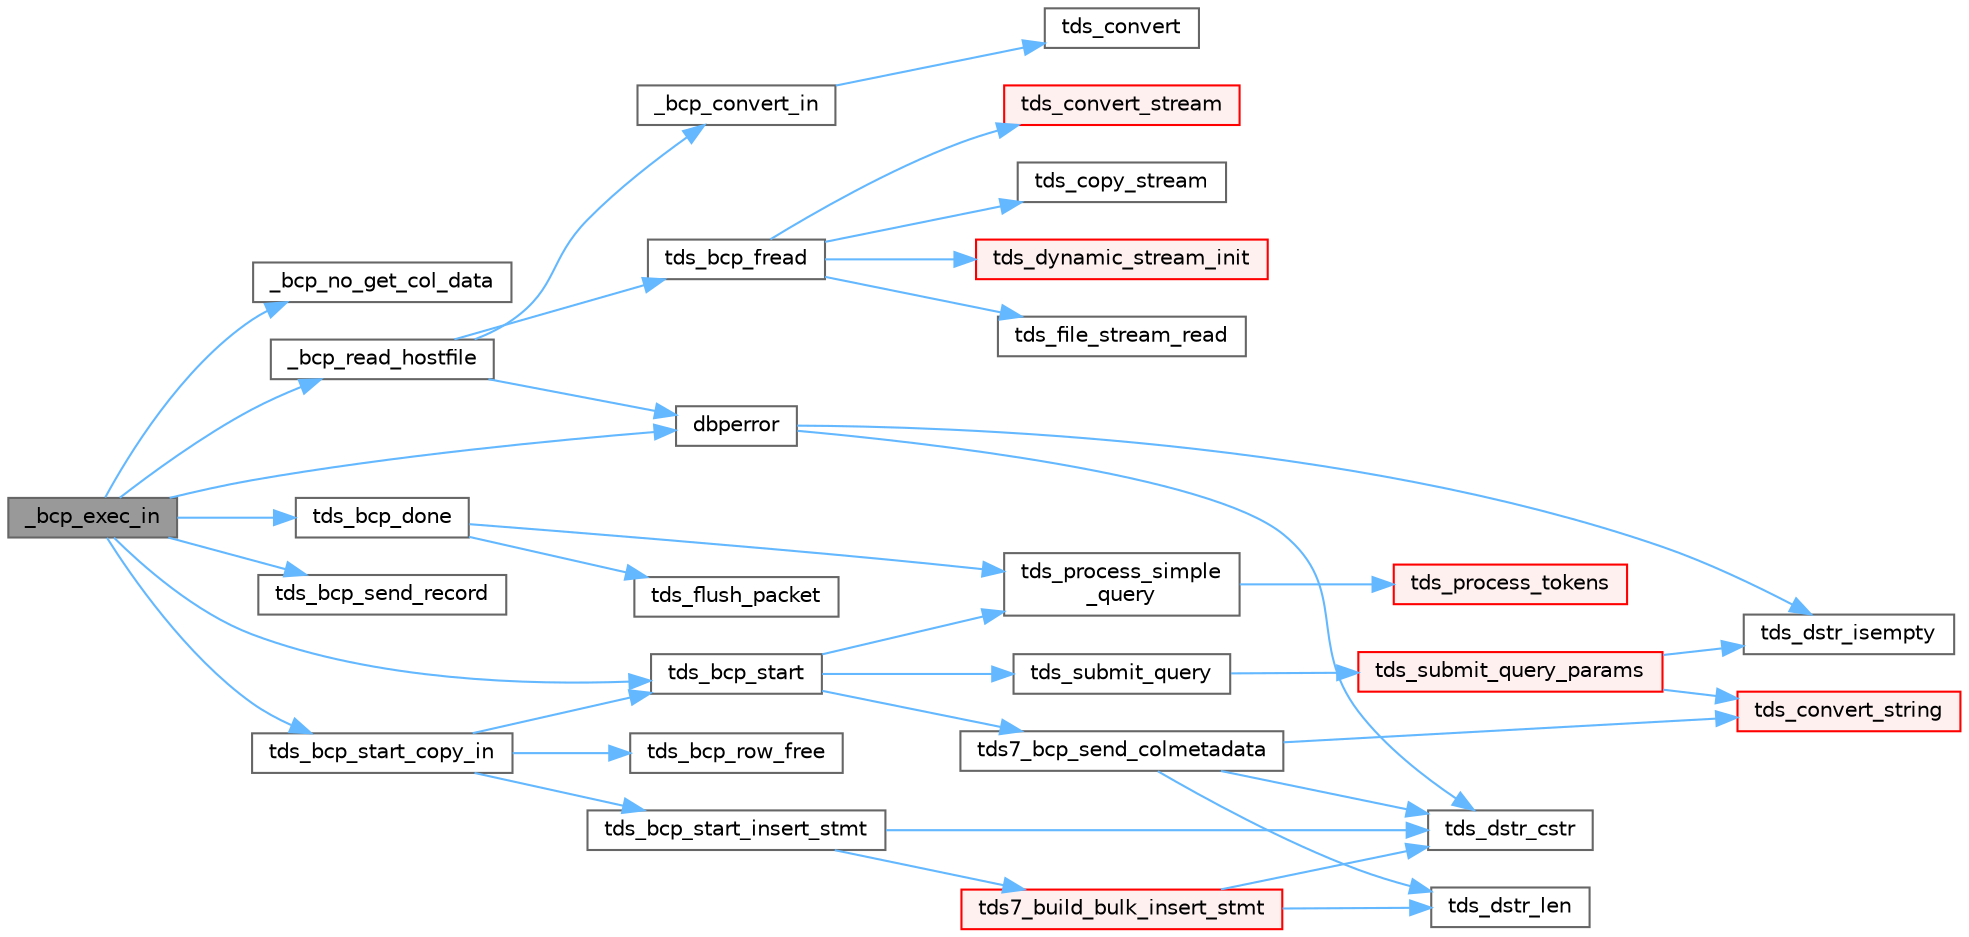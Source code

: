 digraph "_bcp_exec_in"
{
 // LATEX_PDF_SIZE
  bgcolor="transparent";
  edge [fontname=Helvetica,fontsize=10,labelfontname=Helvetica,labelfontsize=10];
  node [fontname=Helvetica,fontsize=10,shape=box,height=0.2,width=0.4];
  rankdir="LR";
  Node1 [id="Node000001",label="_bcp_exec_in",height=0.2,width=0.4,color="gray40", fillcolor="grey60", style="filled", fontcolor="black",tooltip=" "];
  Node1 -> Node2 [id="edge1_Node000001_Node000002",color="steelblue1",style="solid",tooltip=" "];
  Node2 [id="Node000002",label="_bcp_no_get_col_data",height=0.2,width=0.4,color="grey40", fillcolor="white", style="filled",URL="$a01444.html#ad53f508d8f2177a898f8022736834afd",tooltip="Function to read data from file."];
  Node1 -> Node3 [id="edge2_Node000001_Node000003",color="steelblue1",style="solid",tooltip=" "];
  Node3 [id="Node000003",label="_bcp_read_hostfile",height=0.2,width=0.4,color="grey40", fillcolor="white", style="filled",URL="$a00566.html#ga1b57d952a9d72f375c3296124affa908",tooltip=" "];
  Node3 -> Node4 [id="edge3_Node000003_Node000004",color="steelblue1",style="solid",tooltip=" "];
  Node4 [id="Node000004",label="_bcp_convert_in",height=0.2,width=0.4,color="grey40", fillcolor="white", style="filled",URL="$a01444.html#a4e7740b6f755d7d3f2502a47b7d71a85",tooltip="Convert column for input to a table."];
  Node4 -> Node5 [id="edge4_Node000004_Node000005",color="steelblue1",style="solid",tooltip=" "];
  Node5 [id="Node000005",label="tds_convert",height=0.2,width=0.4,color="grey40", fillcolor="white", style="filled",URL="$a00575.html#gad83c146aa5ba3f1515557d6b5248494a",tooltip="tds_convert convert a type to another."];
  Node3 -> Node6 [id="edge5_Node000003_Node000006",color="steelblue1",style="solid",tooltip=" "];
  Node6 [id="Node000006",label="dbperror",height=0.2,width=0.4,color="grey40", fillcolor="white", style="filled",URL="$a00569.html#ga302a4ce6559b81808e3be51615cd1b67",tooltip="Call client-installed error handler."];
  Node6 -> Node7 [id="edge6_Node000006_Node000007",color="steelblue1",style="solid",tooltip=" "];
  Node7 [id="Node000007",label="tds_dstr_cstr",height=0.2,width=0.4,color="grey40", fillcolor="white", style="filled",URL="$a00581.html#gac536f0e4d77d3cff5702719362ec1766",tooltip="Returns a C version (NUL terminated string) of dstr."];
  Node6 -> Node8 [id="edge7_Node000006_Node000008",color="steelblue1",style="solid",tooltip=" "];
  Node8 [id="Node000008",label="tds_dstr_isempty",height=0.2,width=0.4,color="grey40", fillcolor="white", style="filled",URL="$a00581.html#ga197c6af67f2e7469d06c2aa055917b1e",tooltip="test if string is empty"];
  Node3 -> Node9 [id="edge8_Node000003_Node000009",color="steelblue1",style="solid",tooltip=" "];
  Node9 [id="Node000009",label="tds_bcp_fread",height=0.2,width=0.4,color="grey40", fillcolor="white", style="filled",URL="$a00251.html#a86ac92bd8a3c61a413d27150ec9bc202",tooltip="Read a data file, passing the data through iconv()."];
  Node9 -> Node10 [id="edge9_Node000009_Node000010",color="steelblue1",style="solid",tooltip=" "];
  Node10 [id="Node000010",label="tds_convert_stream",height=0.2,width=0.4,color="red", fillcolor="#FFF0F0", style="filled",URL="$a01459.html#a9d8eb43a81ff58ab423dce0ce95b9564",tooltip="Reads and writes from a stream converting characters."];
  Node9 -> Node14 [id="edge10_Node000009_Node000014",color="steelblue1",style="solid",tooltip=" "];
  Node14 [id="Node000014",label="tds_copy_stream",height=0.2,width=0.4,color="grey40", fillcolor="white", style="filled",URL="$a01459.html#a50bc3749988d1c3c441044fc07ab44e4",tooltip="Reads and writes from a stream to another."];
  Node9 -> Node15 [id="edge11_Node000009_Node000015",color="steelblue1",style="solid",tooltip=" "];
  Node15 [id="Node000015",label="tds_dynamic_stream_init",height=0.2,width=0.4,color="red", fillcolor="#FFF0F0", style="filled",URL="$a01459.html#a4f9e40da6941cb9407d0da5bc3030517",tooltip="Initialize a dynamic output stream."];
  Node9 -> Node18 [id="edge12_Node000009_Node000018",color="steelblue1",style="solid",tooltip=" "];
  Node18 [id="Node000018",label="tds_file_stream_read",height=0.2,width=0.4,color="grey40", fillcolor="white", style="filled",URL="$a00251.html#a1b83c9db016b481aa1fa0352f976d50d",tooltip="Reads a chunk of data from file stream checking for terminator."];
  Node1 -> Node6 [id="edge13_Node000001_Node000006",color="steelblue1",style="solid",tooltip=" "];
  Node1 -> Node19 [id="edge14_Node000001_Node000019",color="steelblue1",style="solid",tooltip=" "];
  Node19 [id="Node000019",label="tds_bcp_done",height=0.2,width=0.4,color="grey40", fillcolor="white", style="filled",URL="$a00251.html#ade7df2db455b61edc83819ad60edb339",tooltip="Tell we finished sending BCP data to server."];
  Node19 -> Node20 [id="edge15_Node000019_Node000020",color="steelblue1",style="solid",tooltip=" "];
  Node20 [id="Node000020",label="tds_flush_packet",height=0.2,width=0.4,color="grey40", fillcolor="white", style="filled",URL="$a00579.html#ga5feb53554e8917a81bbbc332163a61fb",tooltip="Flush packet to server."];
  Node19 -> Node21 [id="edge16_Node000019_Node000021",color="steelblue1",style="solid",tooltip=" "];
  Node21 [id="Node000021",label="tds_process_simple\l_query",height=0.2,width=0.4,color="grey40", fillcolor="white", style="filled",URL="$a00580.html#gaeeb1562044786ea17bea361ed83e6946",tooltip="Process results for simple query as \"SET TEXTSIZE\" or \"USE dbname\" If the statement returns results,..."];
  Node21 -> Node22 [id="edge17_Node000021_Node000022",color="steelblue1",style="solid",tooltip=" "];
  Node22 [id="Node000022",label="tds_process_tokens",height=0.2,width=0.4,color="red", fillcolor="#FFF0F0", style="filled",URL="$a00580.html#gabfc9de1d1fe718818caf63a4be4035a6",tooltip="process all streams."];
  Node1 -> Node110 [id="edge18_Node000001_Node000110",color="steelblue1",style="solid",tooltip=" "];
  Node110 [id="Node000110",label="tds_bcp_send_record",height=0.2,width=0.4,color="grey40", fillcolor="white", style="filled",URL="$a00251.html#ad9e44450025cbcee1ad81d7e5a2cc099",tooltip="Send one row of data to server."];
  Node1 -> Node111 [id="edge19_Node000001_Node000111",color="steelblue1",style="solid",tooltip=" "];
  Node111 [id="Node000111",label="tds_bcp_start",height=0.2,width=0.4,color="grey40", fillcolor="white", style="filled",URL="$a00251.html#a8208eef2a3974ae1f0cf3c8c8ab011ce",tooltip="Start sending BCP data to server."];
  Node111 -> Node112 [id="edge20_Node000111_Node000112",color="steelblue1",style="solid",tooltip=" "];
  Node112 [id="Node000112",label="tds7_bcp_send_colmetadata",height=0.2,width=0.4,color="grey40", fillcolor="white", style="filled",URL="$a00251.html#a4daaa551e54dbd978650e2eef89e09ff",tooltip="Send BCP metadata to server."];
  Node112 -> Node113 [id="edge21_Node000112_Node000113",color="steelblue1",style="solid",tooltip=" "];
  Node113 [id="Node000113",label="tds_convert_string",height=0.2,width=0.4,color="red", fillcolor="#FFF0F0", style="filled",URL="$a00578.html#gad5b76c688898b86984d09628f030d01c",tooltip="Convert a string in an allocated buffer."];
  Node112 -> Node7 [id="edge22_Node000112_Node000007",color="steelblue1",style="solid",tooltip=" "];
  Node112 -> Node114 [id="edge23_Node000112_Node000114",color="steelblue1",style="solid",tooltip=" "];
  Node114 [id="Node000114",label="tds_dstr_len",height=0.2,width=0.4,color="grey40", fillcolor="white", style="filled",URL="$a00581.html#ga396f139e4f886ac1b224a735138e73dd",tooltip="Returns the length of the string in bytes."];
  Node111 -> Node21 [id="edge24_Node000111_Node000021",color="steelblue1",style="solid",tooltip=" "];
  Node111 -> Node115 [id="edge25_Node000111_Node000115",color="steelblue1",style="solid",tooltip=" "];
  Node115 [id="Node000115",label="tds_submit_query",height=0.2,width=0.4,color="grey40", fillcolor="white", style="filled",URL="$a00578.html#ga5a29ae7f99d089dc3cea85ec6ee5f3ab",tooltip="Sends a language string to the database server for processing."];
  Node115 -> Node116 [id="edge26_Node000115_Node000116",color="steelblue1",style="solid",tooltip=" "];
  Node116 [id="Node000116",label="tds_submit_query_params",height=0.2,width=0.4,color="red", fillcolor="#FFF0F0", style="filled",URL="$a00578.html#ga95e0fccedc459a4404f496eec74a369a",tooltip="Sends a language string to the database server for processing."];
  Node116 -> Node113 [id="edge27_Node000116_Node000113",color="steelblue1",style="solid",tooltip=" "];
  Node116 -> Node8 [id="edge28_Node000116_Node000008",color="steelblue1",style="solid",tooltip=" "];
  Node1 -> Node135 [id="edge29_Node000001_Node000135",color="steelblue1",style="solid",tooltip=" "];
  Node135 [id="Node000135",label="tds_bcp_start_copy_in",height=0.2,width=0.4,color="grey40", fillcolor="white", style="filled",URL="$a00251.html#a5eec23828b0610c58de248c4edb53879",tooltip="Start bulk copy to server."];
  Node135 -> Node136 [id="edge30_Node000135_Node000136",color="steelblue1",style="solid",tooltip=" "];
  Node136 [id="Node000136",label="tds_bcp_row_free",height=0.2,width=0.4,color="grey40", fillcolor="white", style="filled",URL="$a00251.html#a7c4f2b050cd1a747604aa305d6877de7",tooltip="Free row data allocated in the result set."];
  Node135 -> Node111 [id="edge31_Node000135_Node000111",color="steelblue1",style="solid",tooltip=" "];
  Node135 -> Node137 [id="edge32_Node000135_Node000137",color="steelblue1",style="solid",tooltip=" "];
  Node137 [id="Node000137",label="tds_bcp_start_insert_stmt",height=0.2,width=0.4,color="grey40", fillcolor="white", style="filled",URL="$a00251.html#ab4d7e5309152f54613d52c8469a07fd8",tooltip="Prepare the query to be sent to server to request BCP information."];
  Node137 -> Node138 [id="edge33_Node000137_Node000138",color="steelblue1",style="solid",tooltip=" "];
  Node138 [id="Node000138",label="tds7_build_bulk_insert_stmt",height=0.2,width=0.4,color="red", fillcolor="#FFF0F0", style="filled",URL="$a00251.html#a3118c7232bc9c3e47f8ba872bb39e967",tooltip="Help to build query to be sent to server."];
  Node138 -> Node7 [id="edge34_Node000138_Node000007",color="steelblue1",style="solid",tooltip=" "];
  Node138 -> Node114 [id="edge35_Node000138_Node000114",color="steelblue1",style="solid",tooltip=" "];
  Node137 -> Node7 [id="edge36_Node000137_Node000007",color="steelblue1",style="solid",tooltip=" "];
}

